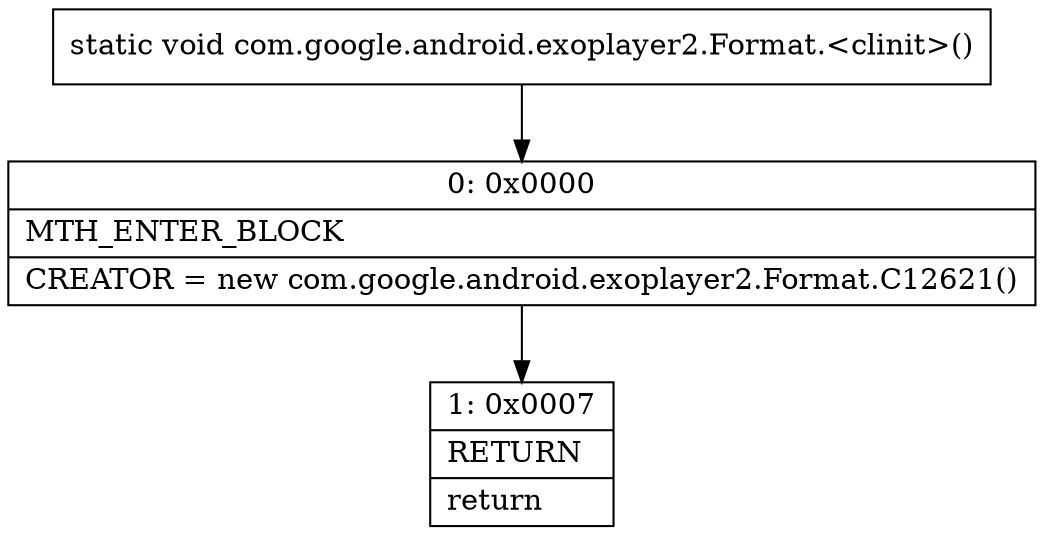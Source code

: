 digraph "CFG forcom.google.android.exoplayer2.Format.\<clinit\>()V" {
Node_0 [shape=record,label="{0\:\ 0x0000|MTH_ENTER_BLOCK\l|CREATOR = new com.google.android.exoplayer2.Format.C12621()\l}"];
Node_1 [shape=record,label="{1\:\ 0x0007|RETURN\l|return\l}"];
MethodNode[shape=record,label="{static void com.google.android.exoplayer2.Format.\<clinit\>() }"];
MethodNode -> Node_0;
Node_0 -> Node_1;
}

